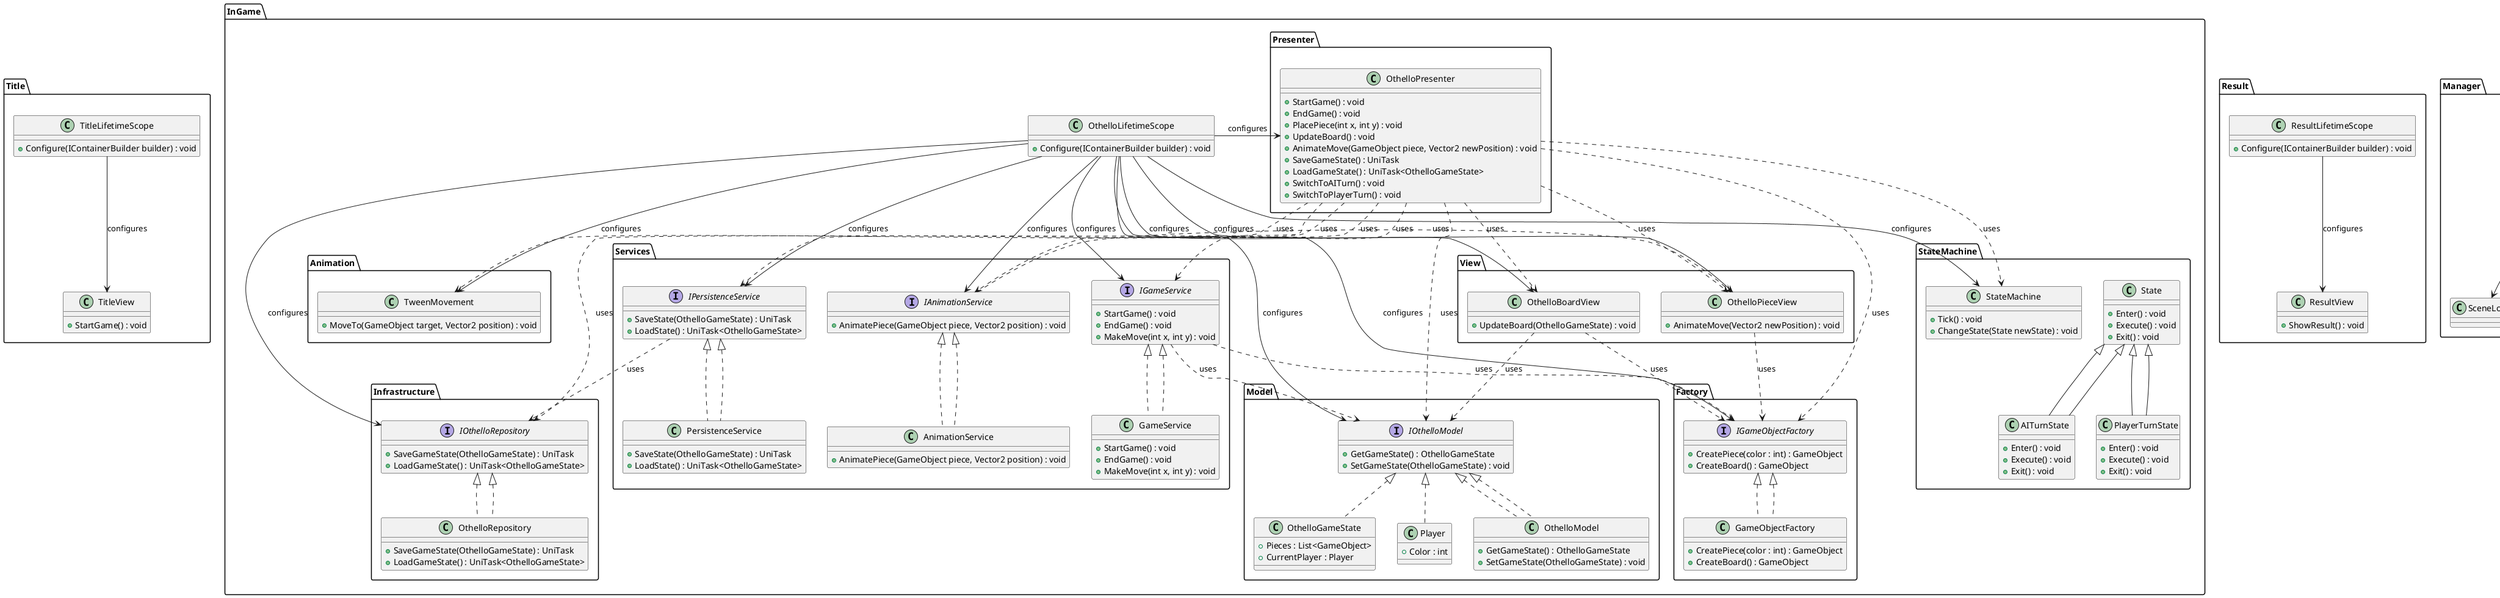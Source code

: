 @startuml

package "Title" {
    class TitleLifetimeScope {
        +Configure(IContainerBuilder builder) : void
    }
    class TitleView {
        +StartGame() : void
    }

    TitleLifetimeScope -down-> TitleView : configures
}


package "InGame" {
    package Model {
        interface IOthelloModel {
            +GetGameState() : OthelloGameState
            +SetGameState(OthelloGameState) : void
        }

        class OthelloGameState {
            +Pieces : List<GameObject>
            +CurrentPlayer : Player
        }

        class Player {
            +Color : int
        }

        class OthelloModel implements IOthelloModel {
            +GetGameState() : OthelloGameState
            +SetGameState(OthelloGameState) : void
        }
    }

    package View {
        class OthelloBoardView {
            +UpdateBoard(OthelloGameState) : void
        }

        class OthelloPieceView {
            +AnimateMove(Vector2 newPosition) : void
        }
    }

    package Presenter {
        class OthelloPresenter {
            +StartGame() : void
            +EndGame() : void
            +PlacePiece(int x, int y) : void
            +UpdateBoard() : void
            +AnimateMove(GameObject piece, Vector2 newPosition) : void
            +SaveGameState() : UniTask
            +LoadGameState() : UniTask<OthelloGameState>
            +SwitchToAITurn() : void
            +SwitchToPlayerTurn() : void
        }
    }

    package Infrastructure {
        interface IOthelloRepository {
            +SaveGameState(OthelloGameState) : UniTask
            +LoadGameState() : UniTask<OthelloGameState>
        }

        class OthelloRepository implements IOthelloRepository {
            +SaveGameState(OthelloGameState) : UniTask
            +LoadGameState() : UniTask<OthelloGameState>
        }
    }

    package Animation {
        class TweenMovement {
            +MoveTo(GameObject target, Vector2 position) : void
        }
    }

    package Services {
        interface IGameService {
            +StartGame() : void
            +EndGame() : void
            +MakeMove(int x, int y) : void
        }

        class GameService implements IGameService {
            +StartGame() : void
            +EndGame() : void
            +MakeMove(int x, int y) : void
        }

        interface IAnimationService {
            +AnimatePiece(GameObject piece, Vector2 position) : void
        }

        class AnimationService implements IAnimationService {
            +AnimatePiece(GameObject piece, Vector2 position) : void
        }

        interface IPersistenceService {
            +SaveState(OthelloGameState) : UniTask
            +LoadState() : UniTask<OthelloGameState>
        }

        class PersistenceService implements IPersistenceService {
            +SaveState(OthelloGameState) : UniTask
            +LoadState() : UniTask<OthelloGameState>
        }
    }

    package Factory {
        interface IGameObjectFactory {
            +CreatePiece(color : int) : GameObject
            +CreateBoard() : GameObject
        }

        class GameObjectFactory implements IGameObjectFactory {
            +CreatePiece(color : int) : GameObject
            +CreateBoard() : GameObject
        }
    }

    package StateMachine {
        class State {
            +Enter() : void
            +Execute() : void
            +Exit() : void
        }

        class PlayerTurnState extends State {
            +Enter() : void
            +Execute() : void
            +Exit() : void
        }

        class AITurnState extends State {
            +Enter() : void
            +Execute() : void
            +Exit() : void
        }

        class StateMachine {
            +Tick() : void
            +ChangeState(State newState) : void
        }
    }

    class OthelloLifetimeScope {
        +Configure(IContainerBuilder builder) : void
    }

    OthelloLifetimeScope -down-> Model.IOthelloModel : configures
    OthelloLifetimeScope -up-> View.OthelloBoardView : configures
    OthelloLifetimeScope -up-> View.OthelloPieceView : configures
    OthelloLifetimeScope -down-> Services.IGameService : configures
    OthelloLifetimeScope -down-> Services.IAnimationService : configures
    OthelloLifetimeScope -down-> Services.IPersistenceService : configures
    OthelloLifetimeScope -down-> Animation.TweenMovement : configures
    OthelloLifetimeScope -down-> Infrastructure.IOthelloRepository : configures
    OthelloLifetimeScope -down-> Factory.IGameObjectFactory : configures
    OthelloLifetimeScope -down-> Presenter.OthelloPresenter : configures
    OthelloLifetimeScope -down-> StateMachine.StateMachine : configures

    Model.IOthelloModel <|.. Model.OthelloModel
    Model.IOthelloModel <|.. Model.OthelloGameState
    Model.IOthelloModel <|.. Model.Player

    Infrastructure.IOthelloRepository <|.. Infrastructure.OthelloRepository

    Services.IGameService <|.. Services.GameService
    Services.IAnimationService <|.. Services.AnimationService
    Services.IPersistenceService <|.. Services.PersistenceService

    Factory.IGameObjectFactory <|.. Factory.GameObjectFactory

    StateMachine.State <|-- StateMachine.PlayerTurnState
    StateMachine.State <|-- StateMachine.AITurnState

    Presenter.OthelloPresenter .down.> Model.IOthelloModel : uses
    Presenter.OthelloPresenter .down.> View.OthelloBoardView : uses
    Presenter.OthelloPresenter .down.> View.OthelloPieceView : uses
    Presenter.OthelloPresenter .down.> Services.IGameService : uses
    Presenter.OthelloPresenter .down.> Services.IAnimationService : uses
    Presenter.OthelloPresenter .down.> Services.IPersistenceService : uses
    Presenter.OthelloPresenter .down.> Animation.TweenMovement : uses
    Presenter.OthelloPresenter .down.> Infrastructure.IOthelloRepository : uses
    Presenter.OthelloPresenter .down.> Factory.IGameObjectFactory : uses
    Presenter.OthelloPresenter .down.> StateMachine.StateMachine : uses

    Services.IGameService .down.> Model.IOthelloModel : uses
    Services.IAnimationService .down.> View.OthelloPieceView : uses
    Services.IPersistenceService .down.> Infrastructure.IOthelloRepository : uses
    View.OthelloBoardView .down.> Model.IOthelloModel : uses

    Services.IGameService .down.> Factory.IGameObjectFactory : uses
    View.OthelloBoardView .down.> Factory.IGameObjectFactory : uses
    View.OthelloPieceView .down.> Factory.IGameObjectFactory : uses
}

package "Result" {
    class ResultLifetimeScope {
        +Configure(IContainerBuilder builder) : void
    }

    class ResultView {
        +ShowResult() : void
    }

    ResultLifetimeScope -down-> ResultView : configures
    
}

package "Manager" {
    class ManagerLifetimeScope {
        +Configure(IContainerBuilder builder) : void
    }
     class SceneLoader{
     }
     class ManagerSceneController{
     }
     class StateMachine{
     }
     class TitleState{
     }
     class InGameState{
     }
     class ResultState{
     }
     class ManagerPresenter{
     }
     
    ManagerLifetimeScope -down-> SceneLoader : configures
    ManagerLifetimeScope -down-> ManagerSceneController : configures
    ManagerLifetimeScope -down-> StateMachine : configures
    ManagerLifetimeScope -down-> TitleState : configures
    ManagerLifetimeScope -down-> InGameState : configures
    ManagerLifetimeScope -down-> ResultState : configures
    ManagerLifetimeScope -down-> ManagerPresenter : configures
    
}

package "Project" {
    class ManagerLifetimeScope{
        +Configure(IContainerBuilder builder) : void
    }
    class TitleLifetimeScope{
        +Configure(IContainerBuilder builder) : void
    }
    class OthelloLifetimeScope{
        +Configure(IContainerBuilder builder) : void
    }
    class ResultLifetimeScope{
        +Configure(IContainerBuilder builder) : void
    }

    ManagerLifetimeScope -down-> TitleLifetimeScope : configures
    ManagerLifetimeScope -down-> OthelloLifetimeScope : configures
    ManagerLifetimeScope -down-> ResultLifetimeScope : configures
}
@enduml
